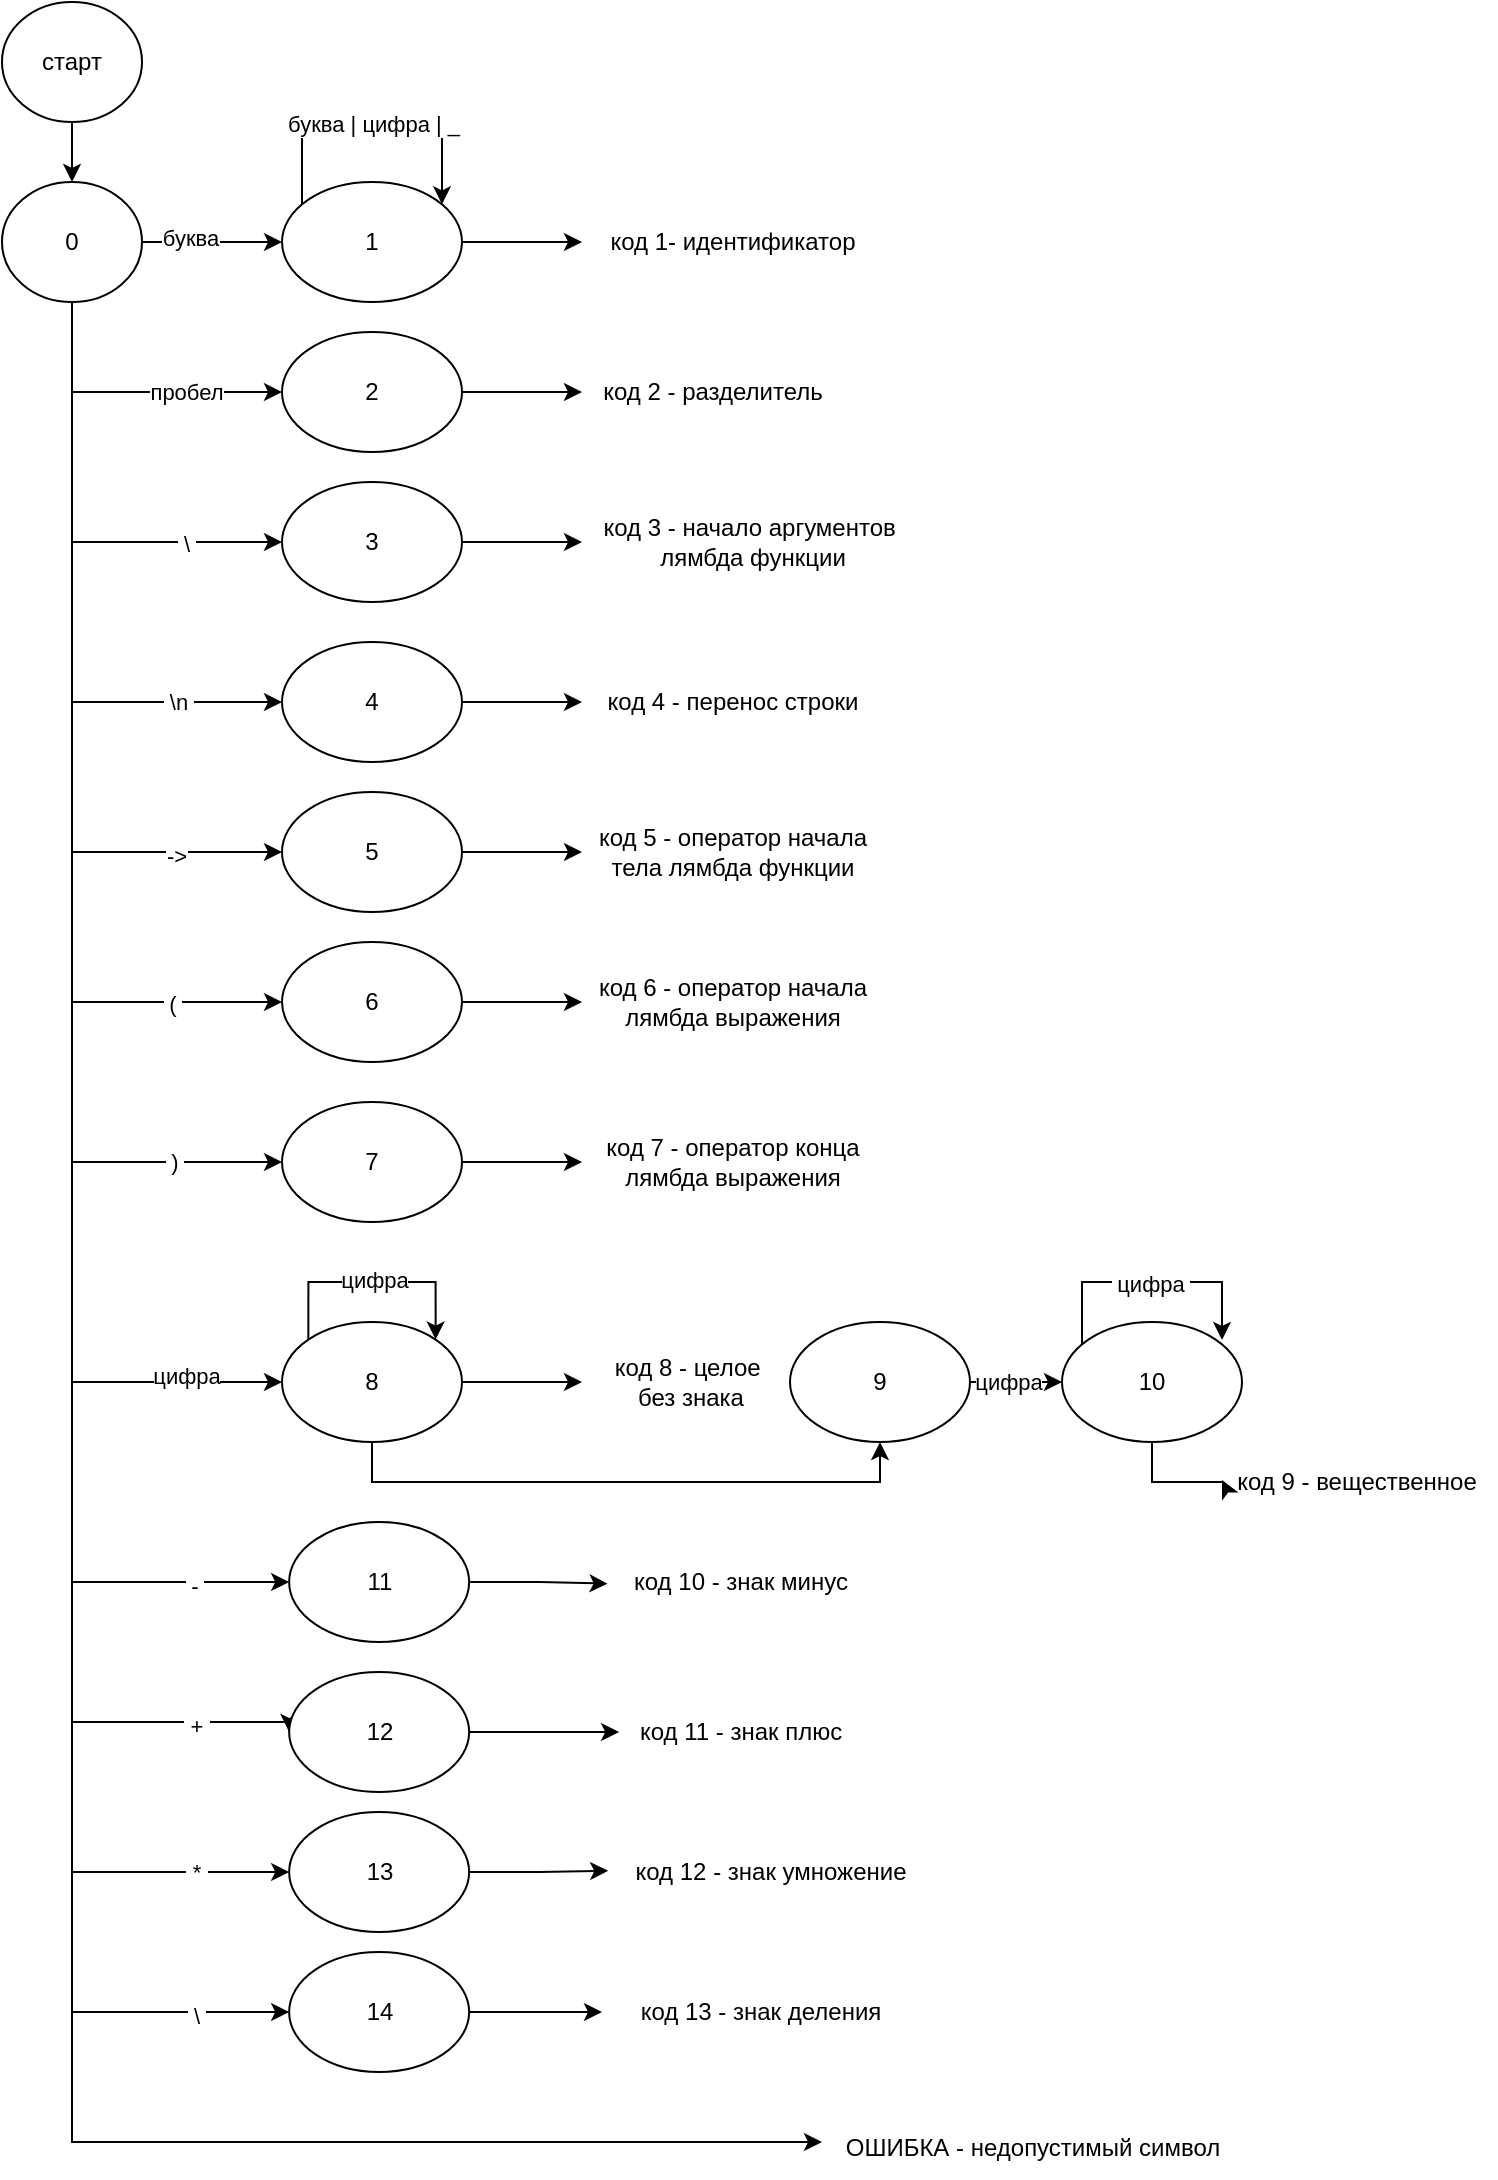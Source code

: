 <mxfile version="24.0.1" type="device">
  <diagram name="Страница — 1" id="4OngQZFPB5h04aDZ_QNy">
    <mxGraphModel dx="956" dy="492" grid="1" gridSize="10" guides="1" tooltips="1" connect="1" arrows="1" fold="1" page="1" pageScale="1" pageWidth="827" pageHeight="1169" background="none" math="0" shadow="0">
      <root>
        <mxCell id="0" />
        <mxCell id="1" parent="0" />
        <mxCell id="zr5aNX2dxDUMsQUbrxIY-3" style="edgeStyle=orthogonalEdgeStyle;rounded=0;orthogonalLoop=1;jettySize=auto;html=1;" edge="1" parent="1" source="zr5aNX2dxDUMsQUbrxIY-1" target="zr5aNX2dxDUMsQUbrxIY-2">
          <mxGeometry relative="1" as="geometry" />
        </mxCell>
        <mxCell id="zr5aNX2dxDUMsQUbrxIY-1" value="старт" style="ellipse;whiteSpace=wrap;html=1;" vertex="1" parent="1">
          <mxGeometry x="60" y="41" width="70" height="60" as="geometry" />
        </mxCell>
        <mxCell id="zr5aNX2dxDUMsQUbrxIY-5" style="edgeStyle=orthogonalEdgeStyle;rounded=0;orthogonalLoop=1;jettySize=auto;html=1;" edge="1" parent="1" source="zr5aNX2dxDUMsQUbrxIY-2" target="zr5aNX2dxDUMsQUbrxIY-4">
          <mxGeometry relative="1" as="geometry" />
        </mxCell>
        <mxCell id="zr5aNX2dxDUMsQUbrxIY-6" value="буква" style="edgeLabel;html=1;align=center;verticalAlign=middle;resizable=0;points=[];" vertex="1" connectable="0" parent="zr5aNX2dxDUMsQUbrxIY-5">
          <mxGeometry x="-0.029" y="2" relative="1" as="geometry">
            <mxPoint x="-10" as="offset" />
          </mxGeometry>
        </mxCell>
        <mxCell id="zr5aNX2dxDUMsQUbrxIY-17" style="edgeStyle=orthogonalEdgeStyle;rounded=0;orthogonalLoop=1;jettySize=auto;html=1;entryX=0;entryY=0.5;entryDx=0;entryDy=0;" edge="1" parent="1" source="zr5aNX2dxDUMsQUbrxIY-2" target="zr5aNX2dxDUMsQUbrxIY-16">
          <mxGeometry relative="1" as="geometry">
            <Array as="points">
              <mxPoint x="95" y="311" />
            </Array>
          </mxGeometry>
        </mxCell>
        <mxCell id="zr5aNX2dxDUMsQUbrxIY-19" value="&amp;nbsp;\&amp;nbsp;" style="edgeLabel;html=1;align=center;verticalAlign=middle;resizable=0;points=[];" vertex="1" connectable="0" parent="zr5aNX2dxDUMsQUbrxIY-17">
          <mxGeometry x="0.688" y="-1" relative="1" as="geometry">
            <mxPoint x="-13" as="offset" />
          </mxGeometry>
        </mxCell>
        <mxCell id="zr5aNX2dxDUMsQUbrxIY-24" style="edgeStyle=orthogonalEdgeStyle;rounded=0;orthogonalLoop=1;jettySize=auto;html=1;entryX=0;entryY=0.5;entryDx=0;entryDy=0;" edge="1" parent="1" source="zr5aNX2dxDUMsQUbrxIY-2" target="zr5aNX2dxDUMsQUbrxIY-11">
          <mxGeometry relative="1" as="geometry">
            <Array as="points">
              <mxPoint x="95" y="236" />
            </Array>
          </mxGeometry>
        </mxCell>
        <mxCell id="zr5aNX2dxDUMsQUbrxIY-25" value="пробел" style="edgeLabel;html=1;align=center;verticalAlign=middle;resizable=0;points=[];" vertex="1" connectable="0" parent="zr5aNX2dxDUMsQUbrxIY-24">
          <mxGeometry x="0.362" relative="1" as="geometry">
            <mxPoint as="offset" />
          </mxGeometry>
        </mxCell>
        <mxCell id="zr5aNX2dxDUMsQUbrxIY-28" style="edgeStyle=orthogonalEdgeStyle;rounded=0;orthogonalLoop=1;jettySize=auto;html=1;entryX=0;entryY=0.5;entryDx=0;entryDy=0;" edge="1" parent="1" source="zr5aNX2dxDUMsQUbrxIY-2" target="zr5aNX2dxDUMsQUbrxIY-23">
          <mxGeometry relative="1" as="geometry">
            <Array as="points">
              <mxPoint x="95" y="391" />
            </Array>
          </mxGeometry>
        </mxCell>
        <mxCell id="zr5aNX2dxDUMsQUbrxIY-30" value="&amp;nbsp;\n&amp;nbsp;" style="edgeLabel;html=1;align=center;verticalAlign=middle;resizable=0;points=[];" vertex="1" connectable="0" parent="zr5aNX2dxDUMsQUbrxIY-28">
          <mxGeometry x="0.682" relative="1" as="geometry">
            <mxPoint x="-4" as="offset" />
          </mxGeometry>
        </mxCell>
        <mxCell id="zr5aNX2dxDUMsQUbrxIY-34" style="edgeStyle=orthogonalEdgeStyle;rounded=0;orthogonalLoop=1;jettySize=auto;html=1;entryX=0;entryY=0.5;entryDx=0;entryDy=0;" edge="1" parent="1" source="zr5aNX2dxDUMsQUbrxIY-2" target="zr5aNX2dxDUMsQUbrxIY-32">
          <mxGeometry relative="1" as="geometry">
            <Array as="points">
              <mxPoint x="95" y="466" />
            </Array>
          </mxGeometry>
        </mxCell>
        <mxCell id="zr5aNX2dxDUMsQUbrxIY-36" value="-&amp;gt;" style="edgeLabel;html=1;align=center;verticalAlign=middle;resizable=0;points=[];" vertex="1" connectable="0" parent="zr5aNX2dxDUMsQUbrxIY-34">
          <mxGeometry x="0.721" y="-2" relative="1" as="geometry">
            <mxPoint as="offset" />
          </mxGeometry>
        </mxCell>
        <mxCell id="zr5aNX2dxDUMsQUbrxIY-40" style="edgeStyle=orthogonalEdgeStyle;rounded=0;orthogonalLoop=1;jettySize=auto;html=1;entryX=0;entryY=0.5;entryDx=0;entryDy=0;" edge="1" parent="1" source="zr5aNX2dxDUMsQUbrxIY-2" target="zr5aNX2dxDUMsQUbrxIY-38">
          <mxGeometry relative="1" as="geometry">
            <Array as="points">
              <mxPoint x="95" y="541" />
            </Array>
          </mxGeometry>
        </mxCell>
        <mxCell id="zr5aNX2dxDUMsQUbrxIY-41" value="&amp;nbsp;(&amp;nbsp;" style="edgeLabel;html=1;align=center;verticalAlign=middle;resizable=0;points=[];" vertex="1" connectable="0" parent="zr5aNX2dxDUMsQUbrxIY-40">
          <mxGeometry x="0.757" y="-1" relative="1" as="geometry">
            <mxPoint as="offset" />
          </mxGeometry>
        </mxCell>
        <mxCell id="zr5aNX2dxDUMsQUbrxIY-45" style="edgeStyle=orthogonalEdgeStyle;rounded=0;orthogonalLoop=1;jettySize=auto;html=1;entryX=0;entryY=0.5;entryDx=0;entryDy=0;" edge="1" parent="1" source="zr5aNX2dxDUMsQUbrxIY-2" target="zr5aNX2dxDUMsQUbrxIY-43">
          <mxGeometry relative="1" as="geometry">
            <Array as="points">
              <mxPoint x="95" y="621" />
            </Array>
          </mxGeometry>
        </mxCell>
        <mxCell id="zr5aNX2dxDUMsQUbrxIY-46" value="&amp;nbsp;)&amp;nbsp;" style="edgeLabel;html=1;align=center;verticalAlign=middle;resizable=0;points=[];" vertex="1" connectable="0" parent="zr5aNX2dxDUMsQUbrxIY-45">
          <mxGeometry x="0.81" relative="1" as="geometry">
            <mxPoint x="-3" as="offset" />
          </mxGeometry>
        </mxCell>
        <mxCell id="zr5aNX2dxDUMsQUbrxIY-52" style="edgeStyle=orthogonalEdgeStyle;rounded=0;orthogonalLoop=1;jettySize=auto;html=1;entryX=0;entryY=0.5;entryDx=0;entryDy=0;" edge="1" parent="1" source="zr5aNX2dxDUMsQUbrxIY-2" target="zr5aNX2dxDUMsQUbrxIY-50">
          <mxGeometry relative="1" as="geometry">
            <Array as="points">
              <mxPoint x="95" y="731" />
            </Array>
          </mxGeometry>
        </mxCell>
        <mxCell id="zr5aNX2dxDUMsQUbrxIY-53" value="цифра" style="edgeLabel;html=1;align=center;verticalAlign=middle;resizable=0;points=[];" vertex="1" connectable="0" parent="zr5aNX2dxDUMsQUbrxIY-52">
          <mxGeometry x="0.821" y="3" relative="1" as="geometry">
            <mxPoint x="9" as="offset" />
          </mxGeometry>
        </mxCell>
        <mxCell id="zr5aNX2dxDUMsQUbrxIY-63" style="edgeStyle=orthogonalEdgeStyle;rounded=0;orthogonalLoop=1;jettySize=auto;html=1;entryX=0;entryY=0.5;entryDx=0;entryDy=0;" edge="1" parent="1" source="zr5aNX2dxDUMsQUbrxIY-2" target="zr5aNX2dxDUMsQUbrxIY-62">
          <mxGeometry relative="1" as="geometry">
            <Array as="points">
              <mxPoint x="95" y="831" />
            </Array>
          </mxGeometry>
        </mxCell>
        <mxCell id="zr5aNX2dxDUMsQUbrxIY-66" value="&amp;nbsp;-&amp;nbsp;" style="edgeLabel;html=1;align=center;verticalAlign=middle;resizable=0;points=[];" vertex="1" connectable="0" parent="zr5aNX2dxDUMsQUbrxIY-63">
          <mxGeometry x="0.873" y="-2" relative="1" as="geometry">
            <mxPoint as="offset" />
          </mxGeometry>
        </mxCell>
        <mxCell id="zr5aNX2dxDUMsQUbrxIY-72" style="edgeStyle=orthogonalEdgeStyle;rounded=0;orthogonalLoop=1;jettySize=auto;html=1;entryX=0;entryY=0.5;entryDx=0;entryDy=0;" edge="1" parent="1" source="zr5aNX2dxDUMsQUbrxIY-2" target="zr5aNX2dxDUMsQUbrxIY-67">
          <mxGeometry relative="1" as="geometry">
            <Array as="points">
              <mxPoint x="95" y="901" />
              <mxPoint x="204" y="901" />
            </Array>
          </mxGeometry>
        </mxCell>
        <mxCell id="zr5aNX2dxDUMsQUbrxIY-73" value="&amp;nbsp;+&amp;nbsp;" style="edgeLabel;html=1;align=center;verticalAlign=middle;resizable=0;points=[];" vertex="1" connectable="0" parent="zr5aNX2dxDUMsQUbrxIY-72">
          <mxGeometry x="0.878" y="-2" relative="1" as="geometry">
            <mxPoint x="-2" as="offset" />
          </mxGeometry>
        </mxCell>
        <mxCell id="zr5aNX2dxDUMsQUbrxIY-80" style="edgeStyle=orthogonalEdgeStyle;rounded=0;orthogonalLoop=1;jettySize=auto;html=1;entryX=0;entryY=0.5;entryDx=0;entryDy=0;" edge="1" parent="1" source="zr5aNX2dxDUMsQUbrxIY-2" target="zr5aNX2dxDUMsQUbrxIY-74">
          <mxGeometry relative="1" as="geometry">
            <Array as="points">
              <mxPoint x="95" y="976" />
            </Array>
          </mxGeometry>
        </mxCell>
        <mxCell id="zr5aNX2dxDUMsQUbrxIY-84" value="&amp;nbsp;*&amp;nbsp;" style="edgeLabel;html=1;align=center;verticalAlign=middle;resizable=0;points=[];" vertex="1" connectable="0" parent="zr5aNX2dxDUMsQUbrxIY-80">
          <mxGeometry x="0.886" relative="1" as="geometry">
            <mxPoint x="4" as="offset" />
          </mxGeometry>
        </mxCell>
        <mxCell id="zr5aNX2dxDUMsQUbrxIY-81" style="edgeStyle=orthogonalEdgeStyle;rounded=0;orthogonalLoop=1;jettySize=auto;html=1;entryX=0;entryY=0.5;entryDx=0;entryDy=0;" edge="1" parent="1" source="zr5aNX2dxDUMsQUbrxIY-2" target="zr5aNX2dxDUMsQUbrxIY-75">
          <mxGeometry relative="1" as="geometry">
            <Array as="points">
              <mxPoint x="95" y="1046" />
            </Array>
          </mxGeometry>
        </mxCell>
        <mxCell id="zr5aNX2dxDUMsQUbrxIY-85" value="&amp;nbsp;\&amp;nbsp;" style="edgeLabel;html=1;align=center;verticalAlign=middle;resizable=0;points=[];" vertex="1" connectable="0" parent="zr5aNX2dxDUMsQUbrxIY-81">
          <mxGeometry x="0.902" y="-2" relative="1" as="geometry">
            <mxPoint as="offset" />
          </mxGeometry>
        </mxCell>
        <mxCell id="zr5aNX2dxDUMsQUbrxIY-89" style="edgeStyle=orthogonalEdgeStyle;rounded=0;orthogonalLoop=1;jettySize=auto;html=1;" edge="1" parent="1" source="zr5aNX2dxDUMsQUbrxIY-2">
          <mxGeometry relative="1" as="geometry">
            <mxPoint x="470" y="1111" as="targetPoint" />
            <Array as="points">
              <mxPoint x="95" y="1111" />
              <mxPoint x="440" y="1111" />
            </Array>
          </mxGeometry>
        </mxCell>
        <mxCell id="zr5aNX2dxDUMsQUbrxIY-2" value="0" style="ellipse;whiteSpace=wrap;html=1;" vertex="1" parent="1">
          <mxGeometry x="60" y="131" width="70" height="60" as="geometry" />
        </mxCell>
        <mxCell id="zr5aNX2dxDUMsQUbrxIY-9" style="edgeStyle=orthogonalEdgeStyle;rounded=0;orthogonalLoop=1;jettySize=auto;html=1;" edge="1" parent="1" source="zr5aNX2dxDUMsQUbrxIY-4">
          <mxGeometry relative="1" as="geometry">
            <mxPoint x="350" y="161" as="targetPoint" />
          </mxGeometry>
        </mxCell>
        <mxCell id="zr5aNX2dxDUMsQUbrxIY-4" value="1" style="ellipse;whiteSpace=wrap;html=1;" vertex="1" parent="1">
          <mxGeometry x="200" y="131" width="90" height="60" as="geometry" />
        </mxCell>
        <mxCell id="zr5aNX2dxDUMsQUbrxIY-7" style="edgeStyle=orthogonalEdgeStyle;rounded=0;orthogonalLoop=1;jettySize=auto;html=1;" edge="1" parent="1" source="zr5aNX2dxDUMsQUbrxIY-4" target="zr5aNX2dxDUMsQUbrxIY-4">
          <mxGeometry relative="1" as="geometry">
            <Array as="points">
              <mxPoint x="210" y="101" />
              <mxPoint x="280" y="101" />
            </Array>
          </mxGeometry>
        </mxCell>
        <mxCell id="zr5aNX2dxDUMsQUbrxIY-8" value="&amp;nbsp;буква | цифра | _" style="edgeLabel;html=1;align=center;verticalAlign=middle;resizable=0;points=[];" vertex="1" connectable="0" parent="zr5aNX2dxDUMsQUbrxIY-7">
          <mxGeometry x="-0.02" y="-1" relative="1" as="geometry">
            <mxPoint as="offset" />
          </mxGeometry>
        </mxCell>
        <mxCell id="zr5aNX2dxDUMsQUbrxIY-10" value="код 1- идентификатор" style="text;html=1;align=center;verticalAlign=middle;resizable=0;points=[];autosize=1;strokeColor=none;fillColor=none;" vertex="1" parent="1">
          <mxGeometry x="350" y="146" width="150" height="30" as="geometry" />
        </mxCell>
        <mxCell id="zr5aNX2dxDUMsQUbrxIY-14" style="edgeStyle=orthogonalEdgeStyle;rounded=0;orthogonalLoop=1;jettySize=auto;html=1;" edge="1" parent="1" source="zr5aNX2dxDUMsQUbrxIY-11">
          <mxGeometry relative="1" as="geometry">
            <mxPoint x="350" y="236" as="targetPoint" />
          </mxGeometry>
        </mxCell>
        <mxCell id="zr5aNX2dxDUMsQUbrxIY-11" value="2" style="ellipse;whiteSpace=wrap;html=1;" vertex="1" parent="1">
          <mxGeometry x="200" y="206" width="90" height="60" as="geometry" />
        </mxCell>
        <mxCell id="zr5aNX2dxDUMsQUbrxIY-15" value="код 2 - разделитель" style="text;html=1;align=center;verticalAlign=middle;resizable=0;points=[];autosize=1;strokeColor=none;fillColor=none;" vertex="1" parent="1">
          <mxGeometry x="350" y="221" width="130" height="30" as="geometry" />
        </mxCell>
        <mxCell id="zr5aNX2dxDUMsQUbrxIY-26" style="edgeStyle=orthogonalEdgeStyle;rounded=0;orthogonalLoop=1;jettySize=auto;html=1;" edge="1" parent="1" source="zr5aNX2dxDUMsQUbrxIY-16">
          <mxGeometry relative="1" as="geometry">
            <mxPoint x="350" y="311" as="targetPoint" />
          </mxGeometry>
        </mxCell>
        <mxCell id="zr5aNX2dxDUMsQUbrxIY-16" value="3" style="ellipse;whiteSpace=wrap;html=1;" vertex="1" parent="1">
          <mxGeometry x="200" y="281" width="90" height="60" as="geometry" />
        </mxCell>
        <mxCell id="zr5aNX2dxDUMsQUbrxIY-22" style="edgeStyle=orthogonalEdgeStyle;rounded=0;orthogonalLoop=1;jettySize=auto;html=1;" edge="1" parent="1" source="zr5aNX2dxDUMsQUbrxIY-23">
          <mxGeometry relative="1" as="geometry">
            <mxPoint x="350" y="391" as="targetPoint" />
          </mxGeometry>
        </mxCell>
        <mxCell id="zr5aNX2dxDUMsQUbrxIY-23" value="4" style="ellipse;whiteSpace=wrap;html=1;" vertex="1" parent="1">
          <mxGeometry x="200" y="361" width="90" height="60" as="geometry" />
        </mxCell>
        <mxCell id="zr5aNX2dxDUMsQUbrxIY-27" value="код 3 - начало аргументов&amp;nbsp;&lt;div&gt;лямбда функции&lt;/div&gt;" style="text;html=1;align=center;verticalAlign=middle;resizable=0;points=[];autosize=1;strokeColor=none;fillColor=none;" vertex="1" parent="1">
          <mxGeometry x="350" y="291" width="170" height="40" as="geometry" />
        </mxCell>
        <mxCell id="zr5aNX2dxDUMsQUbrxIY-29" value="код 4 - перенос строки" style="text;html=1;align=center;verticalAlign=middle;resizable=0;points=[];autosize=1;strokeColor=none;fillColor=none;" vertex="1" parent="1">
          <mxGeometry x="350" y="376" width="150" height="30" as="geometry" />
        </mxCell>
        <mxCell id="zr5aNX2dxDUMsQUbrxIY-31" style="edgeStyle=orthogonalEdgeStyle;rounded=0;orthogonalLoop=1;jettySize=auto;html=1;" edge="1" parent="1" source="zr5aNX2dxDUMsQUbrxIY-32">
          <mxGeometry relative="1" as="geometry">
            <mxPoint x="350" y="466" as="targetPoint" />
          </mxGeometry>
        </mxCell>
        <mxCell id="zr5aNX2dxDUMsQUbrxIY-32" value="5" style="ellipse;whiteSpace=wrap;html=1;" vertex="1" parent="1">
          <mxGeometry x="200" y="436" width="90" height="60" as="geometry" />
        </mxCell>
        <mxCell id="zr5aNX2dxDUMsQUbrxIY-33" value="код 5 - оператор начала&lt;div&gt;тела лямбда функции&lt;/div&gt;" style="text;html=1;align=center;verticalAlign=middle;resizable=0;points=[];autosize=1;strokeColor=none;fillColor=none;" vertex="1" parent="1">
          <mxGeometry x="345" y="446" width="160" height="40" as="geometry" />
        </mxCell>
        <mxCell id="zr5aNX2dxDUMsQUbrxIY-37" style="edgeStyle=orthogonalEdgeStyle;rounded=0;orthogonalLoop=1;jettySize=auto;html=1;" edge="1" parent="1" source="zr5aNX2dxDUMsQUbrxIY-38">
          <mxGeometry relative="1" as="geometry">
            <mxPoint x="350" y="541" as="targetPoint" />
          </mxGeometry>
        </mxCell>
        <mxCell id="zr5aNX2dxDUMsQUbrxIY-38" value="6" style="ellipse;whiteSpace=wrap;html=1;" vertex="1" parent="1">
          <mxGeometry x="200" y="511" width="90" height="60" as="geometry" />
        </mxCell>
        <mxCell id="zr5aNX2dxDUMsQUbrxIY-39" value="код 6 - оператор начала&lt;div&gt;лямбда выражения&lt;/div&gt;" style="text;html=1;align=center;verticalAlign=middle;resizable=0;points=[];autosize=1;strokeColor=none;fillColor=none;" vertex="1" parent="1">
          <mxGeometry x="345" y="521" width="160" height="40" as="geometry" />
        </mxCell>
        <mxCell id="zr5aNX2dxDUMsQUbrxIY-42" style="edgeStyle=orthogonalEdgeStyle;rounded=0;orthogonalLoop=1;jettySize=auto;html=1;" edge="1" parent="1" source="zr5aNX2dxDUMsQUbrxIY-43">
          <mxGeometry relative="1" as="geometry">
            <mxPoint x="350" y="621" as="targetPoint" />
          </mxGeometry>
        </mxCell>
        <mxCell id="zr5aNX2dxDUMsQUbrxIY-43" value="7" style="ellipse;whiteSpace=wrap;html=1;" vertex="1" parent="1">
          <mxGeometry x="200" y="591" width="90" height="60" as="geometry" />
        </mxCell>
        <mxCell id="zr5aNX2dxDUMsQUbrxIY-44" value="код 7 - оператор конца&lt;div&gt;лямбда выражения&lt;/div&gt;" style="text;html=1;align=center;verticalAlign=middle;resizable=0;points=[];autosize=1;strokeColor=none;fillColor=none;" vertex="1" parent="1">
          <mxGeometry x="350" y="601" width="150" height="40" as="geometry" />
        </mxCell>
        <mxCell id="zr5aNX2dxDUMsQUbrxIY-49" style="edgeStyle=orthogonalEdgeStyle;rounded=0;orthogonalLoop=1;jettySize=auto;html=1;" edge="1" parent="1" source="zr5aNX2dxDUMsQUbrxIY-50">
          <mxGeometry relative="1" as="geometry">
            <mxPoint x="350" y="731" as="targetPoint" />
          </mxGeometry>
        </mxCell>
        <mxCell id="zr5aNX2dxDUMsQUbrxIY-57" style="edgeStyle=orthogonalEdgeStyle;rounded=0;orthogonalLoop=1;jettySize=auto;html=1;entryX=0.5;entryY=1;entryDx=0;entryDy=0;" edge="1" parent="1" source="zr5aNX2dxDUMsQUbrxIY-50" target="zr5aNX2dxDUMsQUbrxIY-56">
          <mxGeometry relative="1" as="geometry">
            <Array as="points">
              <mxPoint x="245" y="781" />
              <mxPoint x="499" y="781" />
            </Array>
          </mxGeometry>
        </mxCell>
        <mxCell id="zr5aNX2dxDUMsQUbrxIY-50" value="8" style="ellipse;whiteSpace=wrap;html=1;" vertex="1" parent="1">
          <mxGeometry x="200" y="701" width="90" height="60" as="geometry" />
        </mxCell>
        <mxCell id="zr5aNX2dxDUMsQUbrxIY-51" value="код 8 - целое&amp;nbsp;&lt;div&gt;без знака&lt;/div&gt;" style="text;html=1;align=center;verticalAlign=middle;resizable=0;points=[];autosize=1;strokeColor=none;fillColor=none;" vertex="1" parent="1">
          <mxGeometry x="354" y="711" width="100" height="40" as="geometry" />
        </mxCell>
        <mxCell id="zr5aNX2dxDUMsQUbrxIY-54" style="edgeStyle=orthogonalEdgeStyle;rounded=0;orthogonalLoop=1;jettySize=auto;html=1;exitX=0;exitY=0;exitDx=0;exitDy=0;entryX=1;entryY=0;entryDx=0;entryDy=0;" edge="1" parent="1" source="zr5aNX2dxDUMsQUbrxIY-50" target="zr5aNX2dxDUMsQUbrxIY-50">
          <mxGeometry relative="1" as="geometry">
            <Array as="points">
              <mxPoint x="213" y="681" />
              <mxPoint x="277" y="681" />
            </Array>
          </mxGeometry>
        </mxCell>
        <mxCell id="zr5aNX2dxDUMsQUbrxIY-55" value="цифра" style="edgeLabel;html=1;align=center;verticalAlign=middle;resizable=0;points=[];" vertex="1" connectable="0" parent="zr5aNX2dxDUMsQUbrxIY-54">
          <mxGeometry x="0.175" y="1" relative="1" as="geometry">
            <mxPoint x="-10" as="offset" />
          </mxGeometry>
        </mxCell>
        <mxCell id="zr5aNX2dxDUMsQUbrxIY-59" style="edgeStyle=orthogonalEdgeStyle;rounded=0;orthogonalLoop=1;jettySize=auto;html=1;" edge="1" parent="1" source="zr5aNX2dxDUMsQUbrxIY-56" target="zr5aNX2dxDUMsQUbrxIY-58">
          <mxGeometry relative="1" as="geometry" />
        </mxCell>
        <mxCell id="zr5aNX2dxDUMsQUbrxIY-94" value="цифра" style="edgeLabel;html=1;align=center;verticalAlign=middle;resizable=0;points=[];" vertex="1" connectable="0" parent="zr5aNX2dxDUMsQUbrxIY-59">
          <mxGeometry x="-0.399" relative="1" as="geometry">
            <mxPoint x="5" as="offset" />
          </mxGeometry>
        </mxCell>
        <mxCell id="zr5aNX2dxDUMsQUbrxIY-56" value="9" style="ellipse;whiteSpace=wrap;html=1;" vertex="1" parent="1">
          <mxGeometry x="454" y="701" width="90" height="60" as="geometry" />
        </mxCell>
        <mxCell id="zr5aNX2dxDUMsQUbrxIY-101" style="edgeStyle=orthogonalEdgeStyle;rounded=0;orthogonalLoop=1;jettySize=auto;html=1;" edge="1" parent="1" source="zr5aNX2dxDUMsQUbrxIY-58">
          <mxGeometry relative="1" as="geometry">
            <mxPoint x="670" y="780" as="targetPoint" />
          </mxGeometry>
        </mxCell>
        <mxCell id="zr5aNX2dxDUMsQUbrxIY-58" value="10" style="ellipse;whiteSpace=wrap;html=1;" vertex="1" parent="1">
          <mxGeometry x="590" y="701" width="90" height="60" as="geometry" />
        </mxCell>
        <mxCell id="zr5aNX2dxDUMsQUbrxIY-60" value="код 9 - вещественное" style="text;html=1;align=center;verticalAlign=middle;resizable=0;points=[];autosize=1;strokeColor=none;fillColor=none;" vertex="1" parent="1">
          <mxGeometry x="667" y="766" width="140" height="30" as="geometry" />
        </mxCell>
        <mxCell id="zr5aNX2dxDUMsQUbrxIY-62" value="11" style="ellipse;whiteSpace=wrap;html=1;" vertex="1" parent="1">
          <mxGeometry x="203.57" y="801" width="90" height="60" as="geometry" />
        </mxCell>
        <mxCell id="zr5aNX2dxDUMsQUbrxIY-65" value="код 10 - знак минус" style="text;html=1;align=center;verticalAlign=middle;resizable=0;points=[];autosize=1;strokeColor=none;fillColor=none;" vertex="1" parent="1">
          <mxGeometry x="363.57" y="816" width="130" height="30" as="geometry" />
        </mxCell>
        <mxCell id="zr5aNX2dxDUMsQUbrxIY-71" style="edgeStyle=orthogonalEdgeStyle;rounded=0;orthogonalLoop=1;jettySize=auto;html=1;" edge="1" parent="1" source="zr5aNX2dxDUMsQUbrxIY-67" target="zr5aNX2dxDUMsQUbrxIY-70">
          <mxGeometry relative="1" as="geometry" />
        </mxCell>
        <mxCell id="zr5aNX2dxDUMsQUbrxIY-67" value="12" style="ellipse;whiteSpace=wrap;html=1;" vertex="1" parent="1">
          <mxGeometry x="203.57" y="876" width="90" height="60" as="geometry" />
        </mxCell>
        <mxCell id="zr5aNX2dxDUMsQUbrxIY-69" style="edgeStyle=orthogonalEdgeStyle;rounded=0;orthogonalLoop=1;jettySize=auto;html=1;entryX=-0.006;entryY=0.528;entryDx=0;entryDy=0;entryPerimeter=0;" edge="1" parent="1" source="zr5aNX2dxDUMsQUbrxIY-62" target="zr5aNX2dxDUMsQUbrxIY-65">
          <mxGeometry relative="1" as="geometry" />
        </mxCell>
        <mxCell id="zr5aNX2dxDUMsQUbrxIY-70" value="код 11 - знак плюс" style="text;html=1;align=center;verticalAlign=middle;resizable=0;points=[];autosize=1;strokeColor=none;fillColor=none;" vertex="1" parent="1">
          <mxGeometry x="368.57" y="891" width="120" height="30" as="geometry" />
        </mxCell>
        <mxCell id="zr5aNX2dxDUMsQUbrxIY-74" value="13" style="ellipse;whiteSpace=wrap;html=1;" vertex="1" parent="1">
          <mxGeometry x="203.57" y="946" width="90" height="60" as="geometry" />
        </mxCell>
        <mxCell id="zr5aNX2dxDUMsQUbrxIY-102" style="edgeStyle=orthogonalEdgeStyle;rounded=0;orthogonalLoop=1;jettySize=auto;html=1;" edge="1" parent="1" source="zr5aNX2dxDUMsQUbrxIY-75">
          <mxGeometry relative="1" as="geometry">
            <mxPoint x="360" y="1046" as="targetPoint" />
          </mxGeometry>
        </mxCell>
        <mxCell id="zr5aNX2dxDUMsQUbrxIY-75" value="14" style="ellipse;whiteSpace=wrap;html=1;" vertex="1" parent="1">
          <mxGeometry x="203.57" y="1016" width="90" height="60" as="geometry" />
        </mxCell>
        <mxCell id="zr5aNX2dxDUMsQUbrxIY-82" value="код 12 - знак умножение" style="text;html=1;align=center;verticalAlign=middle;resizable=0;points=[];autosize=1;strokeColor=none;fillColor=none;" vertex="1" parent="1">
          <mxGeometry x="363.57" y="961" width="160" height="30" as="geometry" />
        </mxCell>
        <mxCell id="zr5aNX2dxDUMsQUbrxIY-83" style="edgeStyle=orthogonalEdgeStyle;rounded=0;orthogonalLoop=1;jettySize=auto;html=1;entryX=-0.003;entryY=0.479;entryDx=0;entryDy=0;entryPerimeter=0;" edge="1" parent="1" source="zr5aNX2dxDUMsQUbrxIY-74" target="zr5aNX2dxDUMsQUbrxIY-82">
          <mxGeometry relative="1" as="geometry" />
        </mxCell>
        <mxCell id="zr5aNX2dxDUMsQUbrxIY-86" value="код 13 - знак деления" style="text;html=1;align=center;verticalAlign=middle;resizable=0;points=[];autosize=1;strokeColor=none;fillColor=none;" vertex="1" parent="1">
          <mxGeometry x="368.57" y="1031" width="140" height="30" as="geometry" />
        </mxCell>
        <mxCell id="zr5aNX2dxDUMsQUbrxIY-90" value="ОШИБКА - недопустимый символ" style="text;html=1;align=center;verticalAlign=middle;resizable=0;points=[];autosize=1;strokeColor=none;fillColor=none;" vertex="1" parent="1">
          <mxGeometry x="470" y="1099" width="210" height="30" as="geometry" />
        </mxCell>
        <mxCell id="zr5aNX2dxDUMsQUbrxIY-96" style="edgeStyle=orthogonalEdgeStyle;rounded=0;orthogonalLoop=1;jettySize=auto;html=1;entryX=0.889;entryY=0.15;entryDx=0;entryDy=0;entryPerimeter=0;" edge="1" parent="1" source="zr5aNX2dxDUMsQUbrxIY-58" target="zr5aNX2dxDUMsQUbrxIY-58">
          <mxGeometry relative="1" as="geometry">
            <Array as="points">
              <mxPoint x="600" y="681" />
              <mxPoint x="670" y="681" />
            </Array>
          </mxGeometry>
        </mxCell>
        <mxCell id="zr5aNX2dxDUMsQUbrxIY-97" value="&amp;nbsp;цифра&amp;nbsp;" style="edgeLabel;html=1;align=center;verticalAlign=middle;resizable=0;points=[];" vertex="1" connectable="0" parent="zr5aNX2dxDUMsQUbrxIY-96">
          <mxGeometry x="-0.002" y="-1" relative="1" as="geometry">
            <mxPoint as="offset" />
          </mxGeometry>
        </mxCell>
      </root>
    </mxGraphModel>
  </diagram>
</mxfile>
